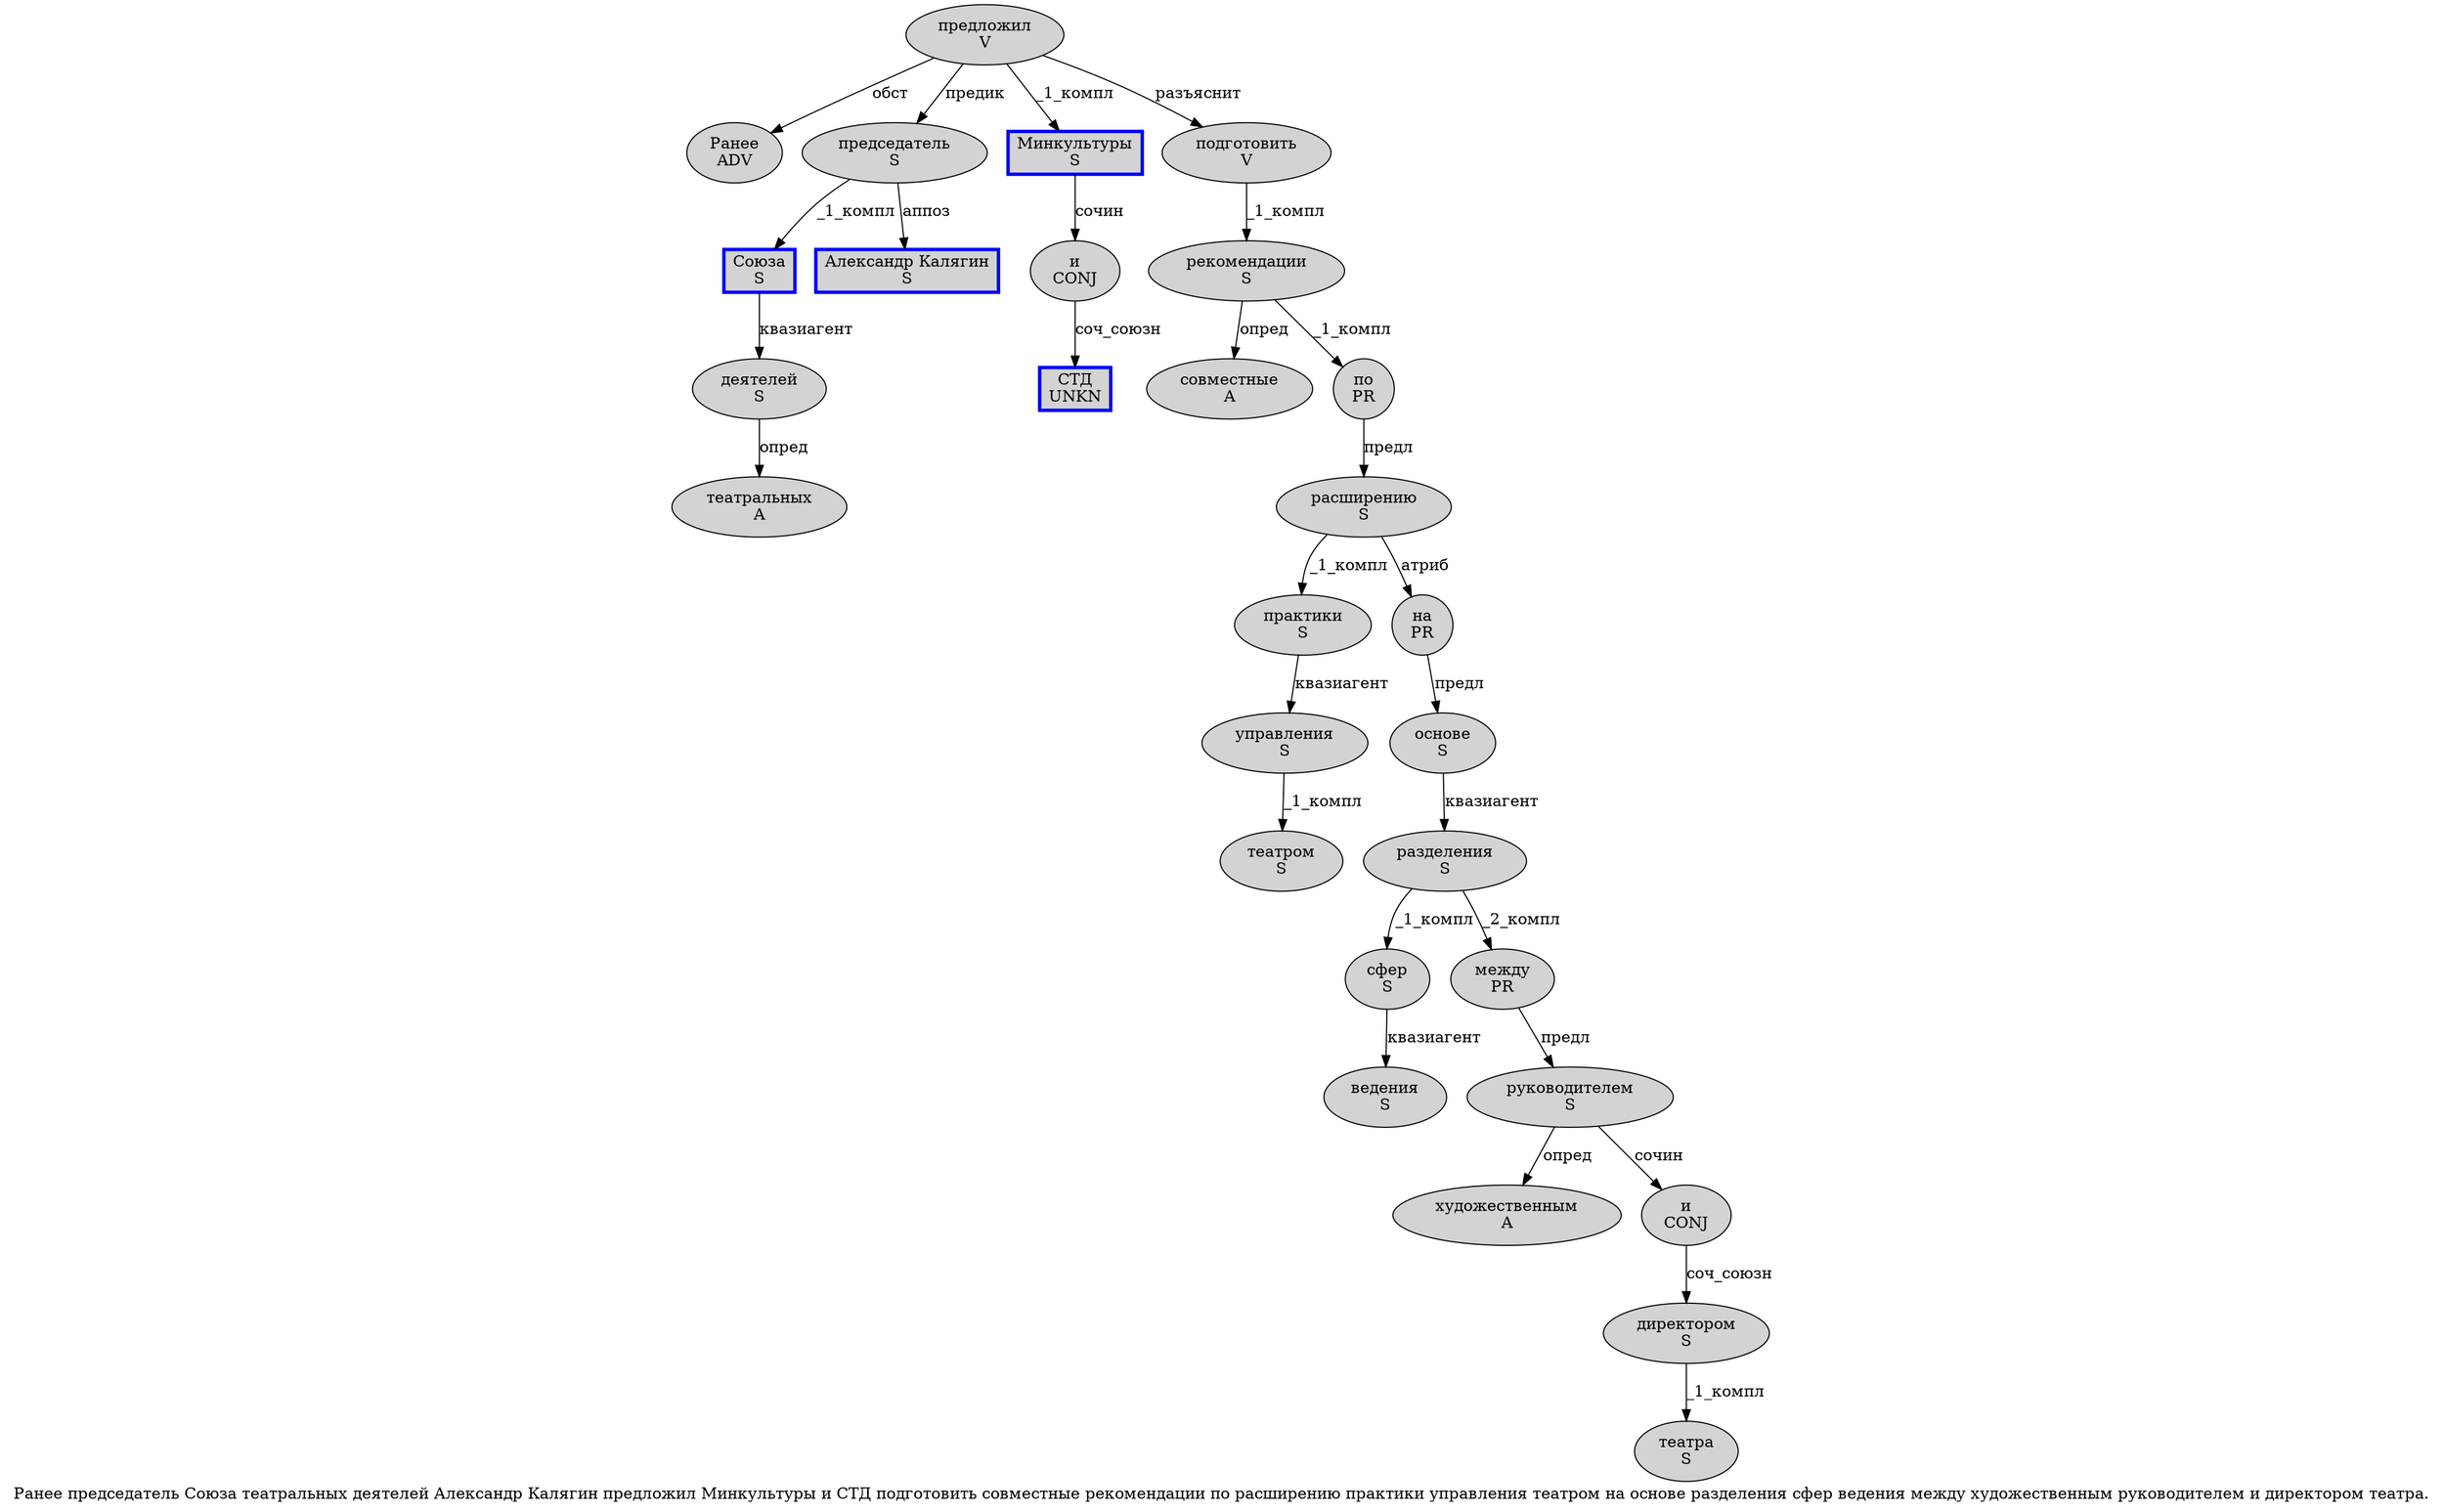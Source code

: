 digraph SENTENCE_76 {
	graph [label="Ранее председатель Союза театральных деятелей Александр Калягин предложил Минкультуры и СТД подготовить совместные рекомендации по расширению практики управления театром на основе разделения сфер ведения между художественным руководителем и директором театра."]
	node [style=filled]
		0 [label="Ранее
ADV" color="" fillcolor=lightgray penwidth=1 shape=ellipse]
		1 [label="председатель
S" color="" fillcolor=lightgray penwidth=1 shape=ellipse]
		2 [label="Союза
S" color=blue fillcolor=lightgray penwidth=3 shape=box]
		3 [label="театральных
A" color="" fillcolor=lightgray penwidth=1 shape=ellipse]
		4 [label="деятелей
S" color="" fillcolor=lightgray penwidth=1 shape=ellipse]
		5 [label="Александр Калягин
S" color=blue fillcolor=lightgray penwidth=3 shape=box]
		6 [label="предложил
V" color="" fillcolor=lightgray penwidth=1 shape=ellipse]
		7 [label="Минкультуры
S" color=blue fillcolor=lightgray penwidth=3 shape=box]
		8 [label="и
CONJ" color="" fillcolor=lightgray penwidth=1 shape=ellipse]
		9 [label="СТД
UNKN" color=blue fillcolor=lightgray penwidth=3 shape=box]
		10 [label="подготовить
V" color="" fillcolor=lightgray penwidth=1 shape=ellipse]
		11 [label="совместные
A" color="" fillcolor=lightgray penwidth=1 shape=ellipse]
		12 [label="рекомендации
S" color="" fillcolor=lightgray penwidth=1 shape=ellipse]
		13 [label="по
PR" color="" fillcolor=lightgray penwidth=1 shape=ellipse]
		14 [label="расширению
S" color="" fillcolor=lightgray penwidth=1 shape=ellipse]
		15 [label="практики
S" color="" fillcolor=lightgray penwidth=1 shape=ellipse]
		16 [label="управления
S" color="" fillcolor=lightgray penwidth=1 shape=ellipse]
		17 [label="театром
S" color="" fillcolor=lightgray penwidth=1 shape=ellipse]
		18 [label="на
PR" color="" fillcolor=lightgray penwidth=1 shape=ellipse]
		19 [label="основе
S" color="" fillcolor=lightgray penwidth=1 shape=ellipse]
		20 [label="разделения
S" color="" fillcolor=lightgray penwidth=1 shape=ellipse]
		21 [label="сфер
S" color="" fillcolor=lightgray penwidth=1 shape=ellipse]
		22 [label="ведения
S" color="" fillcolor=lightgray penwidth=1 shape=ellipse]
		23 [label="между
PR" color="" fillcolor=lightgray penwidth=1 shape=ellipse]
		24 [label="художественным
A" color="" fillcolor=lightgray penwidth=1 shape=ellipse]
		25 [label="руководителем
S" color="" fillcolor=lightgray penwidth=1 shape=ellipse]
		26 [label="и
CONJ" color="" fillcolor=lightgray penwidth=1 shape=ellipse]
		27 [label="директором
S" color="" fillcolor=lightgray penwidth=1 shape=ellipse]
		28 [label="театра
S" color="" fillcolor=lightgray penwidth=1 shape=ellipse]
			26 -> 27 [label="соч_союзн"]
			19 -> 20 [label="квазиагент"]
			6 -> 0 [label="обст"]
			6 -> 1 [label="предик"]
			6 -> 7 [label="_1_компл"]
			6 -> 10 [label="разъяснит"]
			7 -> 8 [label="сочин"]
			27 -> 28 [label="_1_компл"]
			18 -> 19 [label="предл"]
			21 -> 22 [label="квазиагент"]
			2 -> 4 [label="квазиагент"]
			1 -> 2 [label="_1_компл"]
			1 -> 5 [label="аппоз"]
			15 -> 16 [label="квазиагент"]
			23 -> 25 [label="предл"]
			14 -> 15 [label="_1_компл"]
			14 -> 18 [label="атриб"]
			4 -> 3 [label="опред"]
			13 -> 14 [label="предл"]
			16 -> 17 [label="_1_компл"]
			12 -> 11 [label="опред"]
			12 -> 13 [label="_1_компл"]
			25 -> 24 [label="опред"]
			25 -> 26 [label="сочин"]
			8 -> 9 [label="соч_союзн"]
			20 -> 21 [label="_1_компл"]
			20 -> 23 [label="_2_компл"]
			10 -> 12 [label="_1_компл"]
}